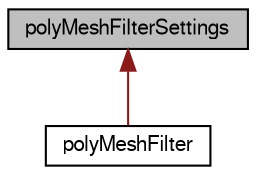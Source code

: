 digraph "polyMeshFilterSettings"
{
  bgcolor="transparent";
  edge [fontname="FreeSans",fontsize="10",labelfontname="FreeSans",labelfontsize="10"];
  node [fontname="FreeSans",fontsize="10",shape=record];
  Node0 [label="polyMeshFilterSettings",height=0.2,width=0.4,color="black", fillcolor="grey75", style="filled", fontcolor="black"];
  Node0 -> Node1 [dir="back",color="firebrick4",fontsize="10",style="solid",fontname="FreeSans"];
  Node1 [label="polyMeshFilter",height=0.2,width=0.4,color="black",URL="$a21598.html",tooltip="Remove the edges and faces of a polyMesh whilst satisfying the given mesh quality criteria..."];
}
